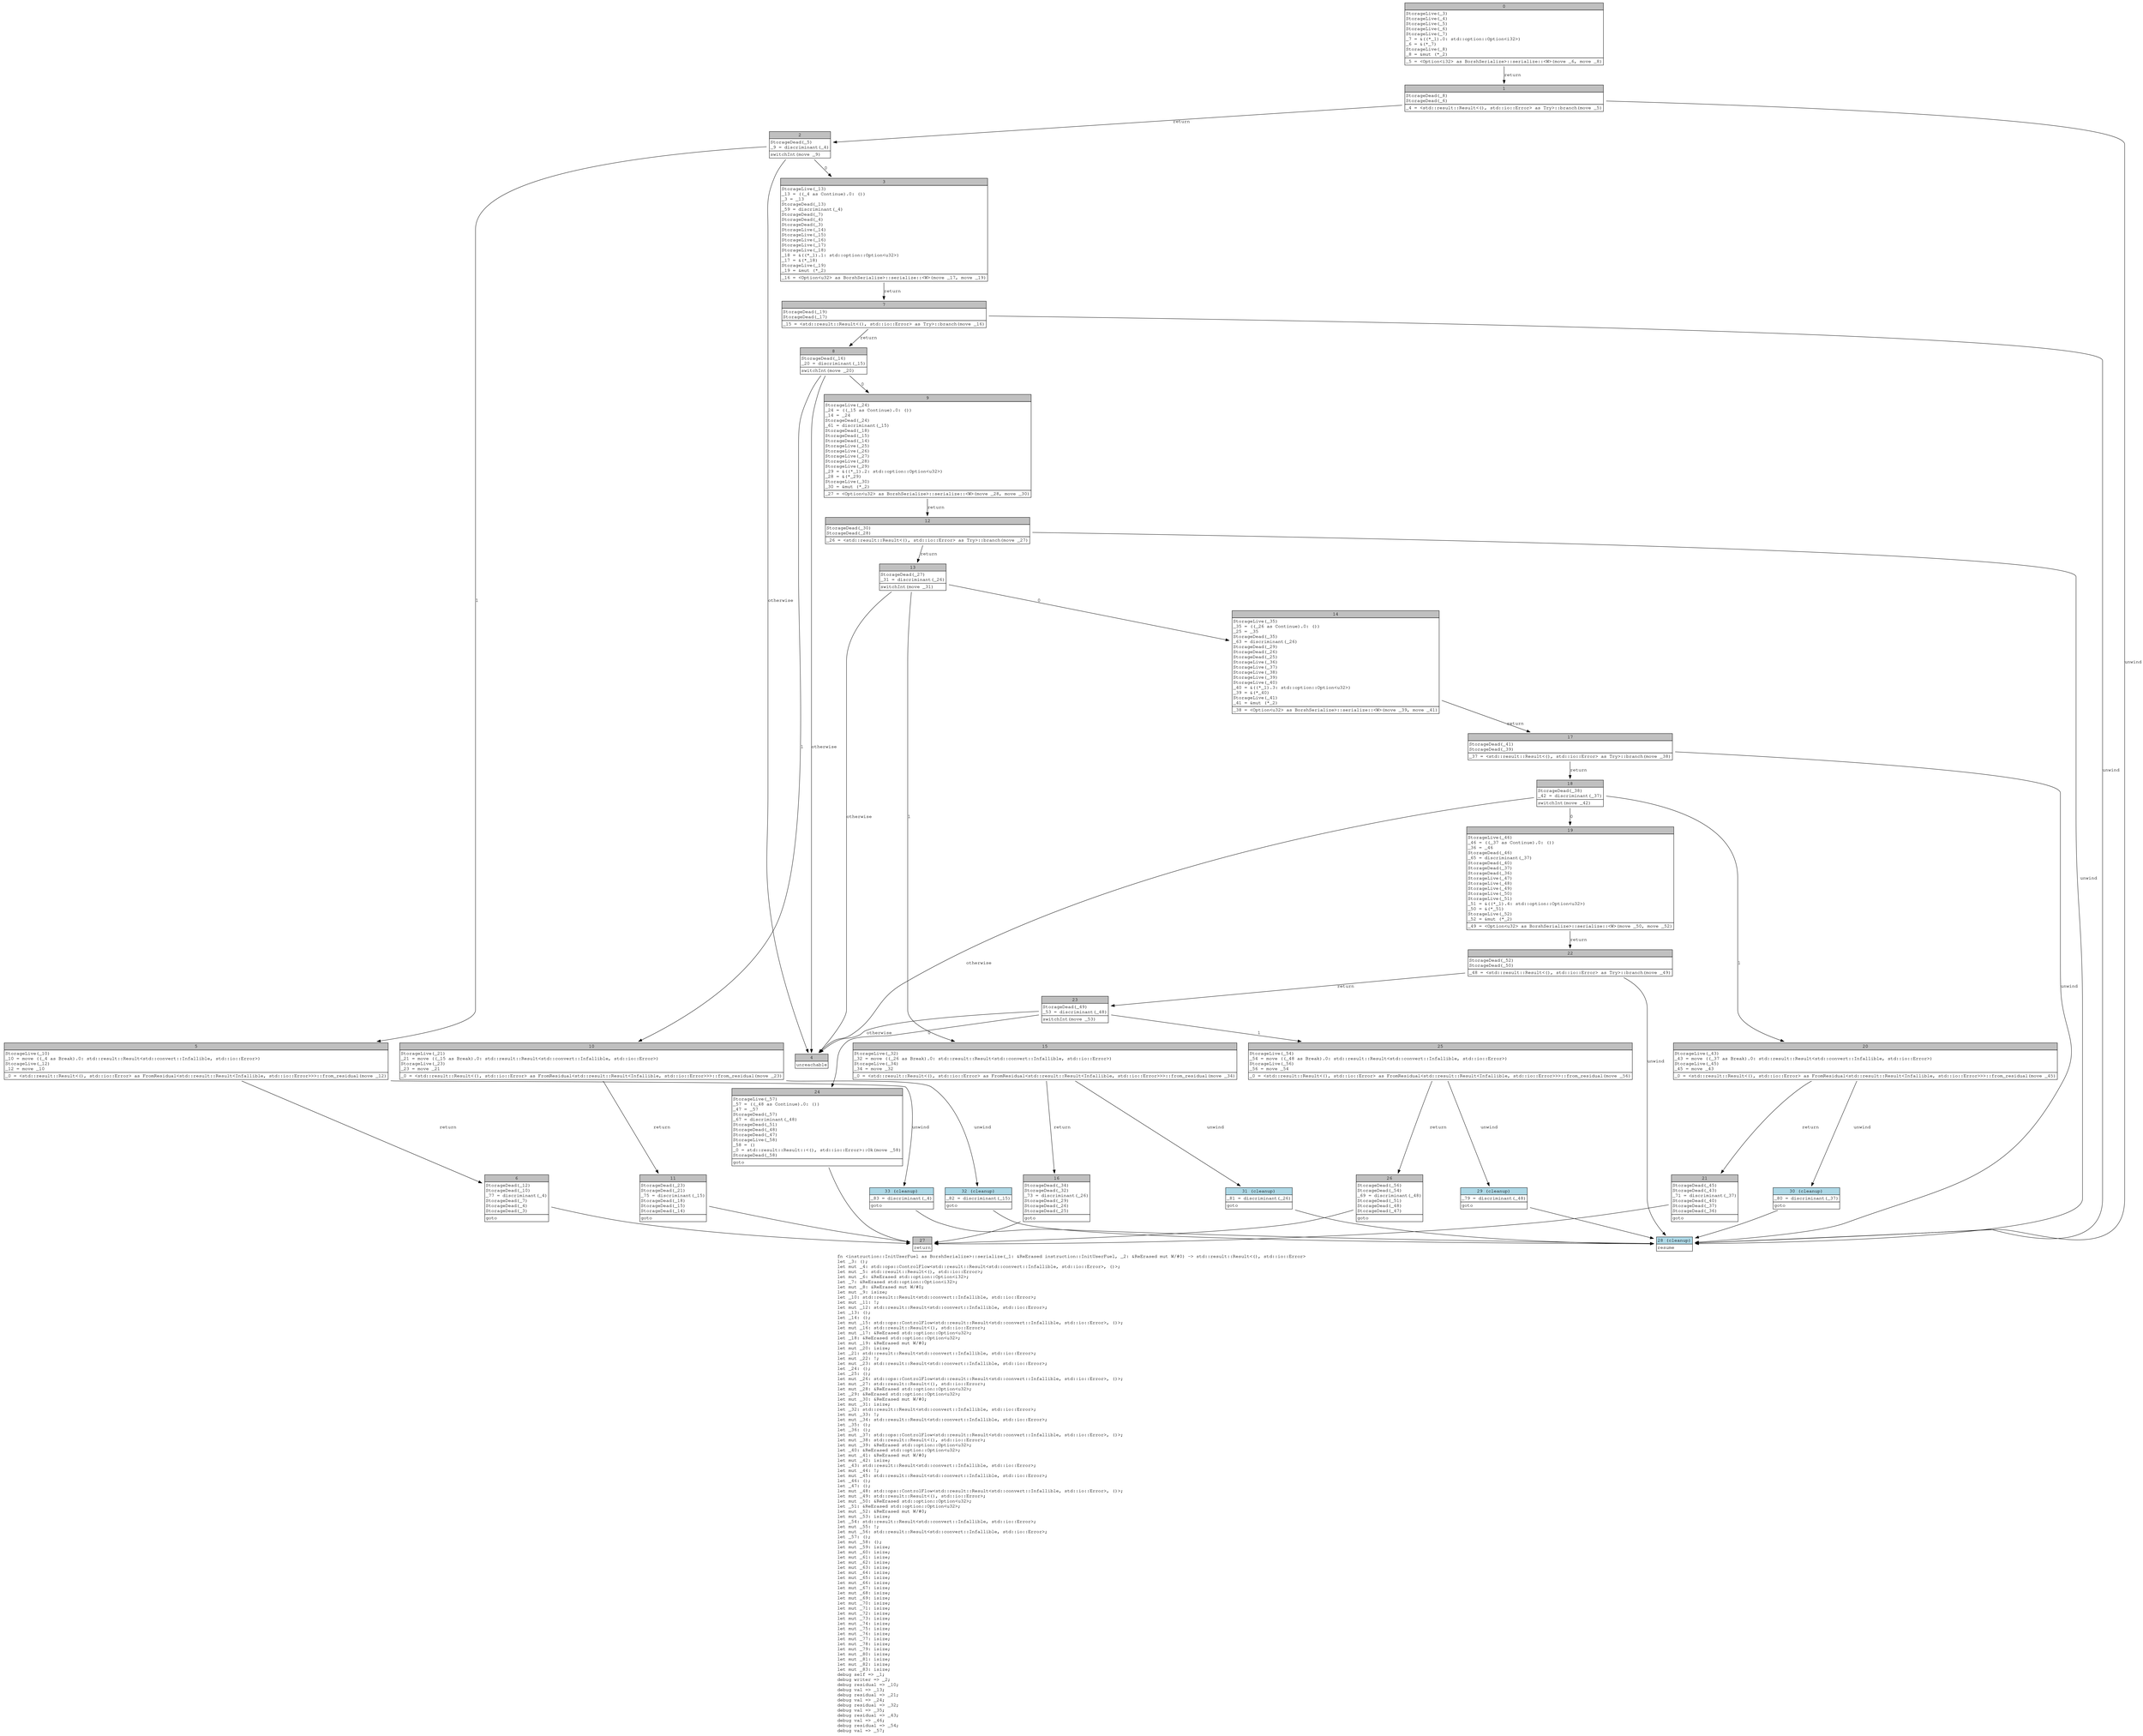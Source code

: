 digraph Mir_0_21730 {
    graph [fontname="Courier, monospace"];
    node [fontname="Courier, monospace"];
    edge [fontname="Courier, monospace"];
    label=<fn &lt;instruction::InitUserFuel as BorshSerialize&gt;::serialize(_1: &amp;ReErased instruction::InitUserFuel, _2: &amp;ReErased mut W/#0) -&gt; std::result::Result&lt;(), std::io::Error&gt;<br align="left"/>let _3: ();<br align="left"/>let mut _4: std::ops::ControlFlow&lt;std::result::Result&lt;std::convert::Infallible, std::io::Error&gt;, ()&gt;;<br align="left"/>let mut _5: std::result::Result&lt;(), std::io::Error&gt;;<br align="left"/>let mut _6: &amp;ReErased std::option::Option&lt;i32&gt;;<br align="left"/>let _7: &amp;ReErased std::option::Option&lt;i32&gt;;<br align="left"/>let mut _8: &amp;ReErased mut W/#0;<br align="left"/>let mut _9: isize;<br align="left"/>let _10: std::result::Result&lt;std::convert::Infallible, std::io::Error&gt;;<br align="left"/>let mut _11: !;<br align="left"/>let mut _12: std::result::Result&lt;std::convert::Infallible, std::io::Error&gt;;<br align="left"/>let _13: ();<br align="left"/>let _14: ();<br align="left"/>let mut _15: std::ops::ControlFlow&lt;std::result::Result&lt;std::convert::Infallible, std::io::Error&gt;, ()&gt;;<br align="left"/>let mut _16: std::result::Result&lt;(), std::io::Error&gt;;<br align="left"/>let mut _17: &amp;ReErased std::option::Option&lt;u32&gt;;<br align="left"/>let _18: &amp;ReErased std::option::Option&lt;u32&gt;;<br align="left"/>let mut _19: &amp;ReErased mut W/#0;<br align="left"/>let mut _20: isize;<br align="left"/>let _21: std::result::Result&lt;std::convert::Infallible, std::io::Error&gt;;<br align="left"/>let mut _22: !;<br align="left"/>let mut _23: std::result::Result&lt;std::convert::Infallible, std::io::Error&gt;;<br align="left"/>let _24: ();<br align="left"/>let _25: ();<br align="left"/>let mut _26: std::ops::ControlFlow&lt;std::result::Result&lt;std::convert::Infallible, std::io::Error&gt;, ()&gt;;<br align="left"/>let mut _27: std::result::Result&lt;(), std::io::Error&gt;;<br align="left"/>let mut _28: &amp;ReErased std::option::Option&lt;u32&gt;;<br align="left"/>let _29: &amp;ReErased std::option::Option&lt;u32&gt;;<br align="left"/>let mut _30: &amp;ReErased mut W/#0;<br align="left"/>let mut _31: isize;<br align="left"/>let _32: std::result::Result&lt;std::convert::Infallible, std::io::Error&gt;;<br align="left"/>let mut _33: !;<br align="left"/>let mut _34: std::result::Result&lt;std::convert::Infallible, std::io::Error&gt;;<br align="left"/>let _35: ();<br align="left"/>let _36: ();<br align="left"/>let mut _37: std::ops::ControlFlow&lt;std::result::Result&lt;std::convert::Infallible, std::io::Error&gt;, ()&gt;;<br align="left"/>let mut _38: std::result::Result&lt;(), std::io::Error&gt;;<br align="left"/>let mut _39: &amp;ReErased std::option::Option&lt;u32&gt;;<br align="left"/>let _40: &amp;ReErased std::option::Option&lt;u32&gt;;<br align="left"/>let mut _41: &amp;ReErased mut W/#0;<br align="left"/>let mut _42: isize;<br align="left"/>let _43: std::result::Result&lt;std::convert::Infallible, std::io::Error&gt;;<br align="left"/>let mut _44: !;<br align="left"/>let mut _45: std::result::Result&lt;std::convert::Infallible, std::io::Error&gt;;<br align="left"/>let _46: ();<br align="left"/>let _47: ();<br align="left"/>let mut _48: std::ops::ControlFlow&lt;std::result::Result&lt;std::convert::Infallible, std::io::Error&gt;, ()&gt;;<br align="left"/>let mut _49: std::result::Result&lt;(), std::io::Error&gt;;<br align="left"/>let mut _50: &amp;ReErased std::option::Option&lt;u32&gt;;<br align="left"/>let _51: &amp;ReErased std::option::Option&lt;u32&gt;;<br align="left"/>let mut _52: &amp;ReErased mut W/#0;<br align="left"/>let mut _53: isize;<br align="left"/>let _54: std::result::Result&lt;std::convert::Infallible, std::io::Error&gt;;<br align="left"/>let mut _55: !;<br align="left"/>let mut _56: std::result::Result&lt;std::convert::Infallible, std::io::Error&gt;;<br align="left"/>let _57: ();<br align="left"/>let mut _58: ();<br align="left"/>let mut _59: isize;<br align="left"/>let mut _60: isize;<br align="left"/>let mut _61: isize;<br align="left"/>let mut _62: isize;<br align="left"/>let mut _63: isize;<br align="left"/>let mut _64: isize;<br align="left"/>let mut _65: isize;<br align="left"/>let mut _66: isize;<br align="left"/>let mut _67: isize;<br align="left"/>let mut _68: isize;<br align="left"/>let mut _69: isize;<br align="left"/>let mut _70: isize;<br align="left"/>let mut _71: isize;<br align="left"/>let mut _72: isize;<br align="left"/>let mut _73: isize;<br align="left"/>let mut _74: isize;<br align="left"/>let mut _75: isize;<br align="left"/>let mut _76: isize;<br align="left"/>let mut _77: isize;<br align="left"/>let mut _78: isize;<br align="left"/>let mut _79: isize;<br align="left"/>let mut _80: isize;<br align="left"/>let mut _81: isize;<br align="left"/>let mut _82: isize;<br align="left"/>let mut _83: isize;<br align="left"/>debug self =&gt; _1;<br align="left"/>debug writer =&gt; _2;<br align="left"/>debug residual =&gt; _10;<br align="left"/>debug val =&gt; _13;<br align="left"/>debug residual =&gt; _21;<br align="left"/>debug val =&gt; _24;<br align="left"/>debug residual =&gt; _32;<br align="left"/>debug val =&gt; _35;<br align="left"/>debug residual =&gt; _43;<br align="left"/>debug val =&gt; _46;<br align="left"/>debug residual =&gt; _54;<br align="left"/>debug val =&gt; _57;<br align="left"/>>;
    bb0__0_21730 [shape="none", label=<<table border="0" cellborder="1" cellspacing="0"><tr><td bgcolor="gray" align="center" colspan="1">0</td></tr><tr><td align="left" balign="left">StorageLive(_3)<br/>StorageLive(_4)<br/>StorageLive(_5)<br/>StorageLive(_6)<br/>StorageLive(_7)<br/>_7 = &amp;((*_1).0: std::option::Option&lt;i32&gt;)<br/>_6 = &amp;(*_7)<br/>StorageLive(_8)<br/>_8 = &amp;mut (*_2)<br/></td></tr><tr><td align="left">_5 = &lt;Option&lt;i32&gt; as BorshSerialize&gt;::serialize::&lt;W&gt;(move _6, move _8)</td></tr></table>>];
    bb1__0_21730 [shape="none", label=<<table border="0" cellborder="1" cellspacing="0"><tr><td bgcolor="gray" align="center" colspan="1">1</td></tr><tr><td align="left" balign="left">StorageDead(_8)<br/>StorageDead(_6)<br/></td></tr><tr><td align="left">_4 = &lt;std::result::Result&lt;(), std::io::Error&gt; as Try&gt;::branch(move _5)</td></tr></table>>];
    bb2__0_21730 [shape="none", label=<<table border="0" cellborder="1" cellspacing="0"><tr><td bgcolor="gray" align="center" colspan="1">2</td></tr><tr><td align="left" balign="left">StorageDead(_5)<br/>_9 = discriminant(_4)<br/></td></tr><tr><td align="left">switchInt(move _9)</td></tr></table>>];
    bb3__0_21730 [shape="none", label=<<table border="0" cellborder="1" cellspacing="0"><tr><td bgcolor="gray" align="center" colspan="1">3</td></tr><tr><td align="left" balign="left">StorageLive(_13)<br/>_13 = ((_4 as Continue).0: ())<br/>_3 = _13<br/>StorageDead(_13)<br/>_59 = discriminant(_4)<br/>StorageDead(_7)<br/>StorageDead(_4)<br/>StorageDead(_3)<br/>StorageLive(_14)<br/>StorageLive(_15)<br/>StorageLive(_16)<br/>StorageLive(_17)<br/>StorageLive(_18)<br/>_18 = &amp;((*_1).1: std::option::Option&lt;u32&gt;)<br/>_17 = &amp;(*_18)<br/>StorageLive(_19)<br/>_19 = &amp;mut (*_2)<br/></td></tr><tr><td align="left">_16 = &lt;Option&lt;u32&gt; as BorshSerialize&gt;::serialize::&lt;W&gt;(move _17, move _19)</td></tr></table>>];
    bb4__0_21730 [shape="none", label=<<table border="0" cellborder="1" cellspacing="0"><tr><td bgcolor="gray" align="center" colspan="1">4</td></tr><tr><td align="left">unreachable</td></tr></table>>];
    bb5__0_21730 [shape="none", label=<<table border="0" cellborder="1" cellspacing="0"><tr><td bgcolor="gray" align="center" colspan="1">5</td></tr><tr><td align="left" balign="left">StorageLive(_10)<br/>_10 = move ((_4 as Break).0: std::result::Result&lt;std::convert::Infallible, std::io::Error&gt;)<br/>StorageLive(_12)<br/>_12 = move _10<br/></td></tr><tr><td align="left">_0 = &lt;std::result::Result&lt;(), std::io::Error&gt; as FromResidual&lt;std::result::Result&lt;Infallible, std::io::Error&gt;&gt;&gt;::from_residual(move _12)</td></tr></table>>];
    bb6__0_21730 [shape="none", label=<<table border="0" cellborder="1" cellspacing="0"><tr><td bgcolor="gray" align="center" colspan="1">6</td></tr><tr><td align="left" balign="left">StorageDead(_12)<br/>StorageDead(_10)<br/>_77 = discriminant(_4)<br/>StorageDead(_7)<br/>StorageDead(_4)<br/>StorageDead(_3)<br/></td></tr><tr><td align="left">goto</td></tr></table>>];
    bb7__0_21730 [shape="none", label=<<table border="0" cellborder="1" cellspacing="0"><tr><td bgcolor="gray" align="center" colspan="1">7</td></tr><tr><td align="left" balign="left">StorageDead(_19)<br/>StorageDead(_17)<br/></td></tr><tr><td align="left">_15 = &lt;std::result::Result&lt;(), std::io::Error&gt; as Try&gt;::branch(move _16)</td></tr></table>>];
    bb8__0_21730 [shape="none", label=<<table border="0" cellborder="1" cellspacing="0"><tr><td bgcolor="gray" align="center" colspan="1">8</td></tr><tr><td align="left" balign="left">StorageDead(_16)<br/>_20 = discriminant(_15)<br/></td></tr><tr><td align="left">switchInt(move _20)</td></tr></table>>];
    bb9__0_21730 [shape="none", label=<<table border="0" cellborder="1" cellspacing="0"><tr><td bgcolor="gray" align="center" colspan="1">9</td></tr><tr><td align="left" balign="left">StorageLive(_24)<br/>_24 = ((_15 as Continue).0: ())<br/>_14 = _24<br/>StorageDead(_24)<br/>_61 = discriminant(_15)<br/>StorageDead(_18)<br/>StorageDead(_15)<br/>StorageDead(_14)<br/>StorageLive(_25)<br/>StorageLive(_26)<br/>StorageLive(_27)<br/>StorageLive(_28)<br/>StorageLive(_29)<br/>_29 = &amp;((*_1).2: std::option::Option&lt;u32&gt;)<br/>_28 = &amp;(*_29)<br/>StorageLive(_30)<br/>_30 = &amp;mut (*_2)<br/></td></tr><tr><td align="left">_27 = &lt;Option&lt;u32&gt; as BorshSerialize&gt;::serialize::&lt;W&gt;(move _28, move _30)</td></tr></table>>];
    bb10__0_21730 [shape="none", label=<<table border="0" cellborder="1" cellspacing="0"><tr><td bgcolor="gray" align="center" colspan="1">10</td></tr><tr><td align="left" balign="left">StorageLive(_21)<br/>_21 = move ((_15 as Break).0: std::result::Result&lt;std::convert::Infallible, std::io::Error&gt;)<br/>StorageLive(_23)<br/>_23 = move _21<br/></td></tr><tr><td align="left">_0 = &lt;std::result::Result&lt;(), std::io::Error&gt; as FromResidual&lt;std::result::Result&lt;Infallible, std::io::Error&gt;&gt;&gt;::from_residual(move _23)</td></tr></table>>];
    bb11__0_21730 [shape="none", label=<<table border="0" cellborder="1" cellspacing="0"><tr><td bgcolor="gray" align="center" colspan="1">11</td></tr><tr><td align="left" balign="left">StorageDead(_23)<br/>StorageDead(_21)<br/>_75 = discriminant(_15)<br/>StorageDead(_18)<br/>StorageDead(_15)<br/>StorageDead(_14)<br/></td></tr><tr><td align="left">goto</td></tr></table>>];
    bb12__0_21730 [shape="none", label=<<table border="0" cellborder="1" cellspacing="0"><tr><td bgcolor="gray" align="center" colspan="1">12</td></tr><tr><td align="left" balign="left">StorageDead(_30)<br/>StorageDead(_28)<br/></td></tr><tr><td align="left">_26 = &lt;std::result::Result&lt;(), std::io::Error&gt; as Try&gt;::branch(move _27)</td></tr></table>>];
    bb13__0_21730 [shape="none", label=<<table border="0" cellborder="1" cellspacing="0"><tr><td bgcolor="gray" align="center" colspan="1">13</td></tr><tr><td align="left" balign="left">StorageDead(_27)<br/>_31 = discriminant(_26)<br/></td></tr><tr><td align="left">switchInt(move _31)</td></tr></table>>];
    bb14__0_21730 [shape="none", label=<<table border="0" cellborder="1" cellspacing="0"><tr><td bgcolor="gray" align="center" colspan="1">14</td></tr><tr><td align="left" balign="left">StorageLive(_35)<br/>_35 = ((_26 as Continue).0: ())<br/>_25 = _35<br/>StorageDead(_35)<br/>_63 = discriminant(_26)<br/>StorageDead(_29)<br/>StorageDead(_26)<br/>StorageDead(_25)<br/>StorageLive(_36)<br/>StorageLive(_37)<br/>StorageLive(_38)<br/>StorageLive(_39)<br/>StorageLive(_40)<br/>_40 = &amp;((*_1).3: std::option::Option&lt;u32&gt;)<br/>_39 = &amp;(*_40)<br/>StorageLive(_41)<br/>_41 = &amp;mut (*_2)<br/></td></tr><tr><td align="left">_38 = &lt;Option&lt;u32&gt; as BorshSerialize&gt;::serialize::&lt;W&gt;(move _39, move _41)</td></tr></table>>];
    bb15__0_21730 [shape="none", label=<<table border="0" cellborder="1" cellspacing="0"><tr><td bgcolor="gray" align="center" colspan="1">15</td></tr><tr><td align="left" balign="left">StorageLive(_32)<br/>_32 = move ((_26 as Break).0: std::result::Result&lt;std::convert::Infallible, std::io::Error&gt;)<br/>StorageLive(_34)<br/>_34 = move _32<br/></td></tr><tr><td align="left">_0 = &lt;std::result::Result&lt;(), std::io::Error&gt; as FromResidual&lt;std::result::Result&lt;Infallible, std::io::Error&gt;&gt;&gt;::from_residual(move _34)</td></tr></table>>];
    bb16__0_21730 [shape="none", label=<<table border="0" cellborder="1" cellspacing="0"><tr><td bgcolor="gray" align="center" colspan="1">16</td></tr><tr><td align="left" balign="left">StorageDead(_34)<br/>StorageDead(_32)<br/>_73 = discriminant(_26)<br/>StorageDead(_29)<br/>StorageDead(_26)<br/>StorageDead(_25)<br/></td></tr><tr><td align="left">goto</td></tr></table>>];
    bb17__0_21730 [shape="none", label=<<table border="0" cellborder="1" cellspacing="0"><tr><td bgcolor="gray" align="center" colspan="1">17</td></tr><tr><td align="left" balign="left">StorageDead(_41)<br/>StorageDead(_39)<br/></td></tr><tr><td align="left">_37 = &lt;std::result::Result&lt;(), std::io::Error&gt; as Try&gt;::branch(move _38)</td></tr></table>>];
    bb18__0_21730 [shape="none", label=<<table border="0" cellborder="1" cellspacing="0"><tr><td bgcolor="gray" align="center" colspan="1">18</td></tr><tr><td align="left" balign="left">StorageDead(_38)<br/>_42 = discriminant(_37)<br/></td></tr><tr><td align="left">switchInt(move _42)</td></tr></table>>];
    bb19__0_21730 [shape="none", label=<<table border="0" cellborder="1" cellspacing="0"><tr><td bgcolor="gray" align="center" colspan="1">19</td></tr><tr><td align="left" balign="left">StorageLive(_46)<br/>_46 = ((_37 as Continue).0: ())<br/>_36 = _46<br/>StorageDead(_46)<br/>_65 = discriminant(_37)<br/>StorageDead(_40)<br/>StorageDead(_37)<br/>StorageDead(_36)<br/>StorageLive(_47)<br/>StorageLive(_48)<br/>StorageLive(_49)<br/>StorageLive(_50)<br/>StorageLive(_51)<br/>_51 = &amp;((*_1).4: std::option::Option&lt;u32&gt;)<br/>_50 = &amp;(*_51)<br/>StorageLive(_52)<br/>_52 = &amp;mut (*_2)<br/></td></tr><tr><td align="left">_49 = &lt;Option&lt;u32&gt; as BorshSerialize&gt;::serialize::&lt;W&gt;(move _50, move _52)</td></tr></table>>];
    bb20__0_21730 [shape="none", label=<<table border="0" cellborder="1" cellspacing="0"><tr><td bgcolor="gray" align="center" colspan="1">20</td></tr><tr><td align="left" balign="left">StorageLive(_43)<br/>_43 = move ((_37 as Break).0: std::result::Result&lt;std::convert::Infallible, std::io::Error&gt;)<br/>StorageLive(_45)<br/>_45 = move _43<br/></td></tr><tr><td align="left">_0 = &lt;std::result::Result&lt;(), std::io::Error&gt; as FromResidual&lt;std::result::Result&lt;Infallible, std::io::Error&gt;&gt;&gt;::from_residual(move _45)</td></tr></table>>];
    bb21__0_21730 [shape="none", label=<<table border="0" cellborder="1" cellspacing="0"><tr><td bgcolor="gray" align="center" colspan="1">21</td></tr><tr><td align="left" balign="left">StorageDead(_45)<br/>StorageDead(_43)<br/>_71 = discriminant(_37)<br/>StorageDead(_40)<br/>StorageDead(_37)<br/>StorageDead(_36)<br/></td></tr><tr><td align="left">goto</td></tr></table>>];
    bb22__0_21730 [shape="none", label=<<table border="0" cellborder="1" cellspacing="0"><tr><td bgcolor="gray" align="center" colspan="1">22</td></tr><tr><td align="left" balign="left">StorageDead(_52)<br/>StorageDead(_50)<br/></td></tr><tr><td align="left">_48 = &lt;std::result::Result&lt;(), std::io::Error&gt; as Try&gt;::branch(move _49)</td></tr></table>>];
    bb23__0_21730 [shape="none", label=<<table border="0" cellborder="1" cellspacing="0"><tr><td bgcolor="gray" align="center" colspan="1">23</td></tr><tr><td align="left" balign="left">StorageDead(_49)<br/>_53 = discriminant(_48)<br/></td></tr><tr><td align="left">switchInt(move _53)</td></tr></table>>];
    bb24__0_21730 [shape="none", label=<<table border="0" cellborder="1" cellspacing="0"><tr><td bgcolor="gray" align="center" colspan="1">24</td></tr><tr><td align="left" balign="left">StorageLive(_57)<br/>_57 = ((_48 as Continue).0: ())<br/>_47 = _57<br/>StorageDead(_57)<br/>_67 = discriminant(_48)<br/>StorageDead(_51)<br/>StorageDead(_48)<br/>StorageDead(_47)<br/>StorageLive(_58)<br/>_58 = ()<br/>_0 = std::result::Result::&lt;(), std::io::Error&gt;::Ok(move _58)<br/>StorageDead(_58)<br/></td></tr><tr><td align="left">goto</td></tr></table>>];
    bb25__0_21730 [shape="none", label=<<table border="0" cellborder="1" cellspacing="0"><tr><td bgcolor="gray" align="center" colspan="1">25</td></tr><tr><td align="left" balign="left">StorageLive(_54)<br/>_54 = move ((_48 as Break).0: std::result::Result&lt;std::convert::Infallible, std::io::Error&gt;)<br/>StorageLive(_56)<br/>_56 = move _54<br/></td></tr><tr><td align="left">_0 = &lt;std::result::Result&lt;(), std::io::Error&gt; as FromResidual&lt;std::result::Result&lt;Infallible, std::io::Error&gt;&gt;&gt;::from_residual(move _56)</td></tr></table>>];
    bb26__0_21730 [shape="none", label=<<table border="0" cellborder="1" cellspacing="0"><tr><td bgcolor="gray" align="center" colspan="1">26</td></tr><tr><td align="left" balign="left">StorageDead(_56)<br/>StorageDead(_54)<br/>_69 = discriminant(_48)<br/>StorageDead(_51)<br/>StorageDead(_48)<br/>StorageDead(_47)<br/></td></tr><tr><td align="left">goto</td></tr></table>>];
    bb27__0_21730 [shape="none", label=<<table border="0" cellborder="1" cellspacing="0"><tr><td bgcolor="gray" align="center" colspan="1">27</td></tr><tr><td align="left">return</td></tr></table>>];
    bb28__0_21730 [shape="none", label=<<table border="0" cellborder="1" cellspacing="0"><tr><td bgcolor="lightblue" align="center" colspan="1">28 (cleanup)</td></tr><tr><td align="left">resume</td></tr></table>>];
    bb29__0_21730 [shape="none", label=<<table border="0" cellborder="1" cellspacing="0"><tr><td bgcolor="lightblue" align="center" colspan="1">29 (cleanup)</td></tr><tr><td align="left" balign="left">_79 = discriminant(_48)<br/></td></tr><tr><td align="left">goto</td></tr></table>>];
    bb30__0_21730 [shape="none", label=<<table border="0" cellborder="1" cellspacing="0"><tr><td bgcolor="lightblue" align="center" colspan="1">30 (cleanup)</td></tr><tr><td align="left" balign="left">_80 = discriminant(_37)<br/></td></tr><tr><td align="left">goto</td></tr></table>>];
    bb31__0_21730 [shape="none", label=<<table border="0" cellborder="1" cellspacing="0"><tr><td bgcolor="lightblue" align="center" colspan="1">31 (cleanup)</td></tr><tr><td align="left" balign="left">_81 = discriminant(_26)<br/></td></tr><tr><td align="left">goto</td></tr></table>>];
    bb32__0_21730 [shape="none", label=<<table border="0" cellborder="1" cellspacing="0"><tr><td bgcolor="lightblue" align="center" colspan="1">32 (cleanup)</td></tr><tr><td align="left" balign="left">_82 = discriminant(_15)<br/></td></tr><tr><td align="left">goto</td></tr></table>>];
    bb33__0_21730 [shape="none", label=<<table border="0" cellborder="1" cellspacing="0"><tr><td bgcolor="lightblue" align="center" colspan="1">33 (cleanup)</td></tr><tr><td align="left" balign="left">_83 = discriminant(_4)<br/></td></tr><tr><td align="left">goto</td></tr></table>>];
    bb0__0_21730 -> bb1__0_21730 [label="return"];
    bb1__0_21730 -> bb2__0_21730 [label="return"];
    bb1__0_21730 -> bb28__0_21730 [label="unwind"];
    bb2__0_21730 -> bb3__0_21730 [label="0"];
    bb2__0_21730 -> bb5__0_21730 [label="1"];
    bb2__0_21730 -> bb4__0_21730 [label="otherwise"];
    bb3__0_21730 -> bb7__0_21730 [label="return"];
    bb5__0_21730 -> bb6__0_21730 [label="return"];
    bb5__0_21730 -> bb33__0_21730 [label="unwind"];
    bb6__0_21730 -> bb27__0_21730 [label=""];
    bb7__0_21730 -> bb8__0_21730 [label="return"];
    bb7__0_21730 -> bb28__0_21730 [label="unwind"];
    bb8__0_21730 -> bb9__0_21730 [label="0"];
    bb8__0_21730 -> bb10__0_21730 [label="1"];
    bb8__0_21730 -> bb4__0_21730 [label="otherwise"];
    bb9__0_21730 -> bb12__0_21730 [label="return"];
    bb10__0_21730 -> bb11__0_21730 [label="return"];
    bb10__0_21730 -> bb32__0_21730 [label="unwind"];
    bb11__0_21730 -> bb27__0_21730 [label=""];
    bb12__0_21730 -> bb13__0_21730 [label="return"];
    bb12__0_21730 -> bb28__0_21730 [label="unwind"];
    bb13__0_21730 -> bb14__0_21730 [label="0"];
    bb13__0_21730 -> bb15__0_21730 [label="1"];
    bb13__0_21730 -> bb4__0_21730 [label="otherwise"];
    bb14__0_21730 -> bb17__0_21730 [label="return"];
    bb15__0_21730 -> bb16__0_21730 [label="return"];
    bb15__0_21730 -> bb31__0_21730 [label="unwind"];
    bb16__0_21730 -> bb27__0_21730 [label=""];
    bb17__0_21730 -> bb18__0_21730 [label="return"];
    bb17__0_21730 -> bb28__0_21730 [label="unwind"];
    bb18__0_21730 -> bb19__0_21730 [label="0"];
    bb18__0_21730 -> bb20__0_21730 [label="1"];
    bb18__0_21730 -> bb4__0_21730 [label="otherwise"];
    bb19__0_21730 -> bb22__0_21730 [label="return"];
    bb20__0_21730 -> bb21__0_21730 [label="return"];
    bb20__0_21730 -> bb30__0_21730 [label="unwind"];
    bb21__0_21730 -> bb27__0_21730 [label=""];
    bb22__0_21730 -> bb23__0_21730 [label="return"];
    bb22__0_21730 -> bb28__0_21730 [label="unwind"];
    bb23__0_21730 -> bb24__0_21730 [label="0"];
    bb23__0_21730 -> bb25__0_21730 [label="1"];
    bb23__0_21730 -> bb4__0_21730 [label="otherwise"];
    bb24__0_21730 -> bb27__0_21730 [label=""];
    bb25__0_21730 -> bb26__0_21730 [label="return"];
    bb25__0_21730 -> bb29__0_21730 [label="unwind"];
    bb26__0_21730 -> bb27__0_21730 [label=""];
    bb29__0_21730 -> bb28__0_21730 [label=""];
    bb30__0_21730 -> bb28__0_21730 [label=""];
    bb31__0_21730 -> bb28__0_21730 [label=""];
    bb32__0_21730 -> bb28__0_21730 [label=""];
    bb33__0_21730 -> bb28__0_21730 [label=""];
}
